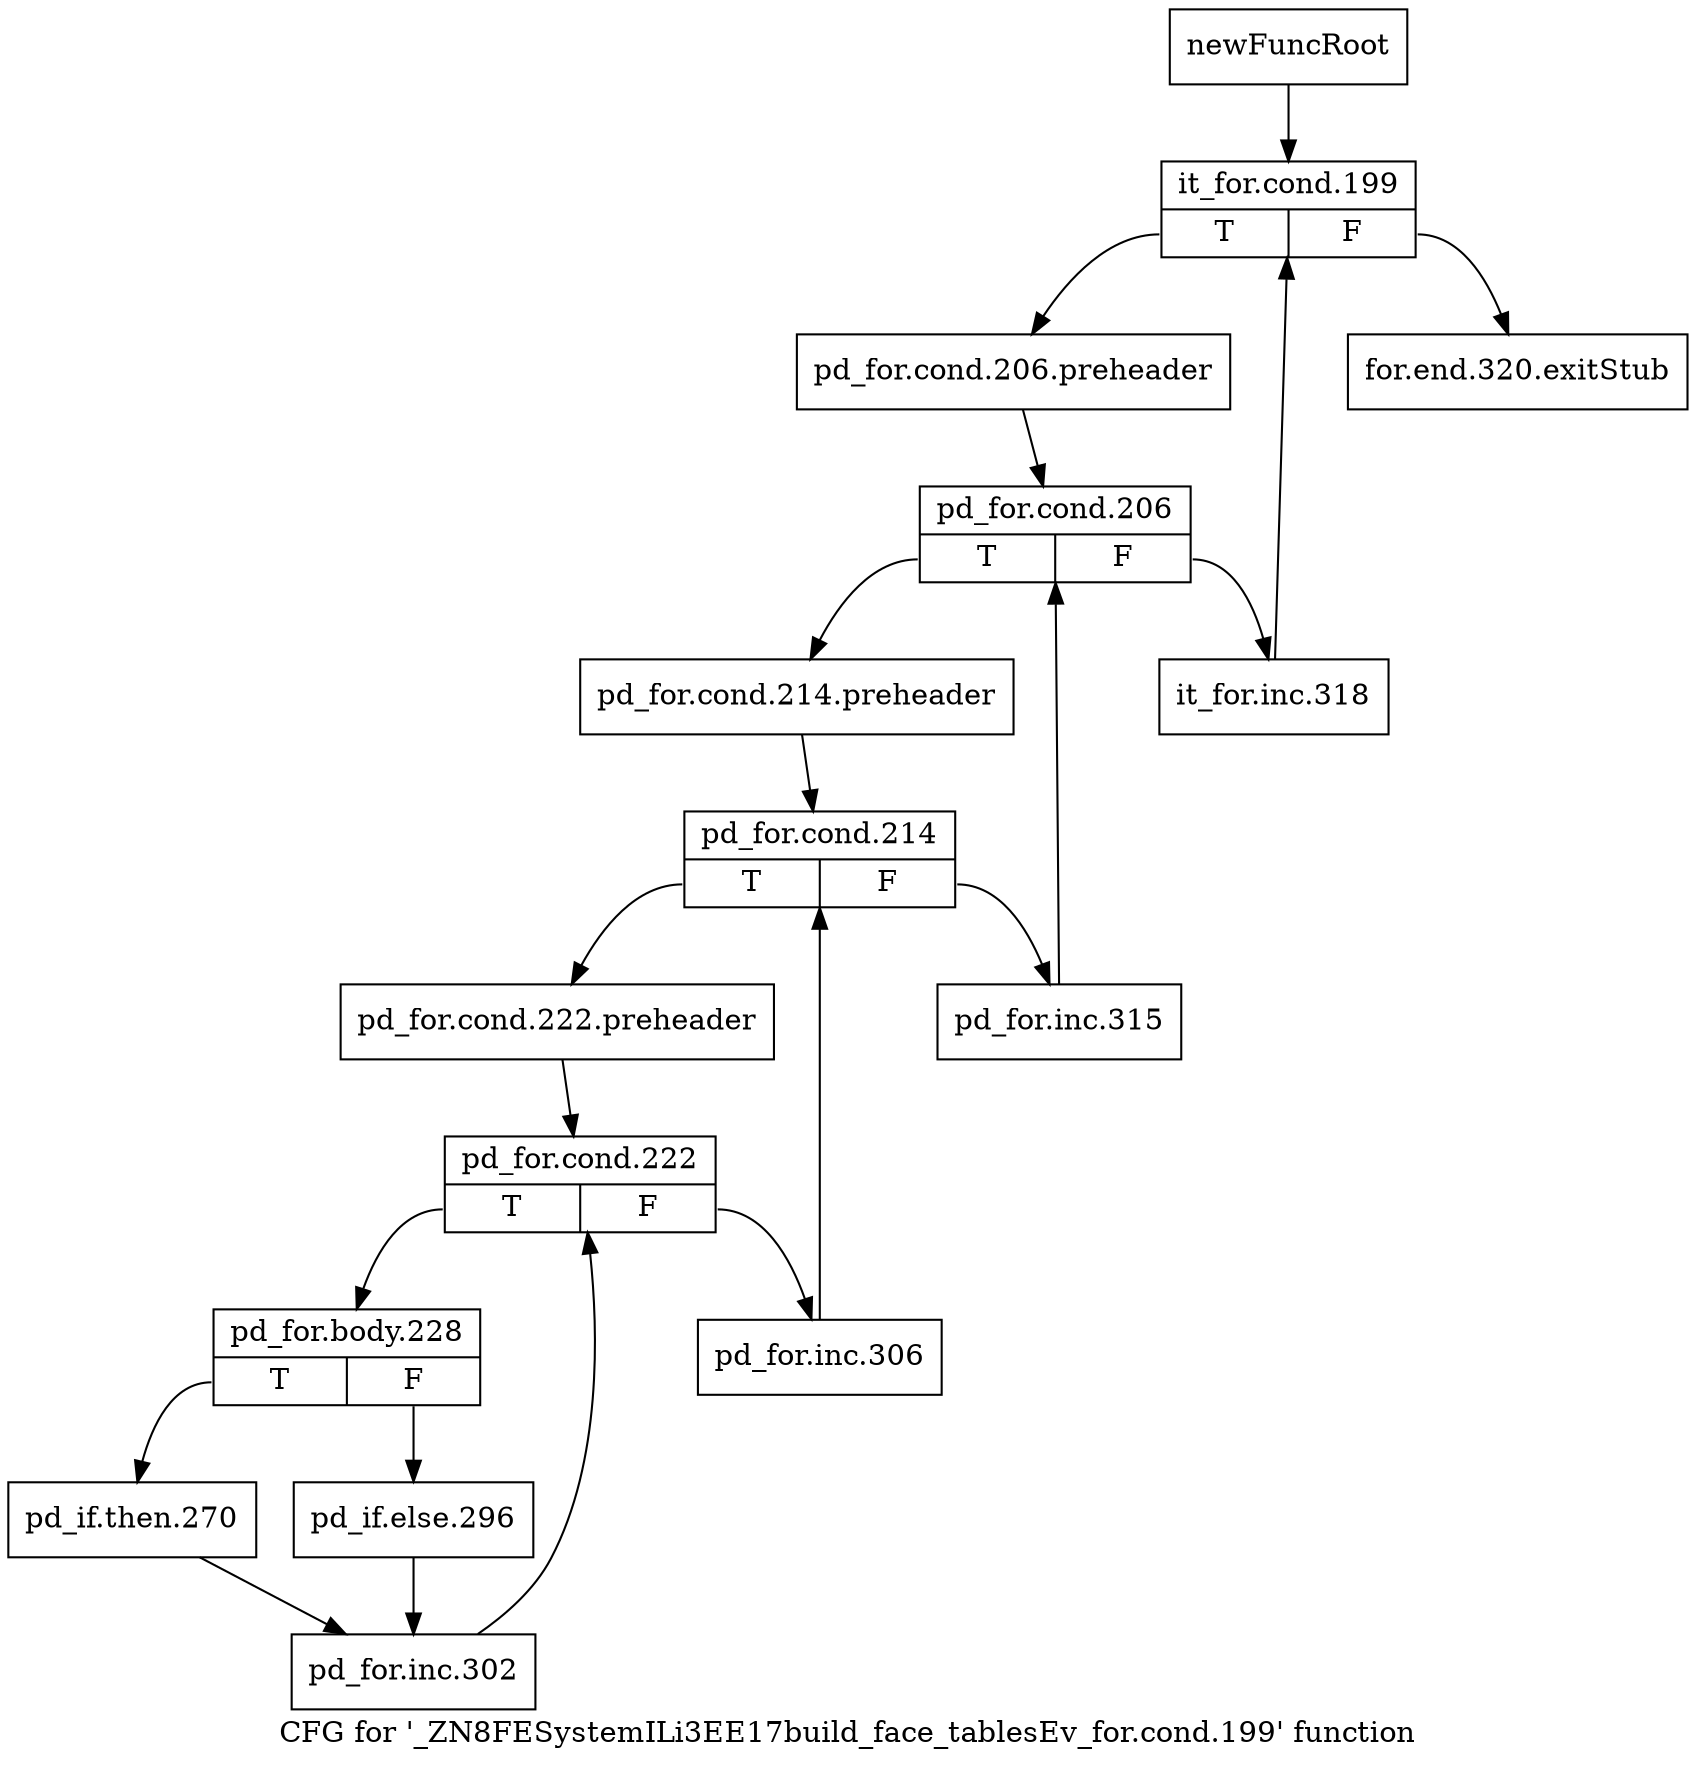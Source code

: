 digraph "CFG for '_ZN8FESystemILi3EE17build_face_tablesEv_for.cond.199' function" {
	label="CFG for '_ZN8FESystemILi3EE17build_face_tablesEv_for.cond.199' function";

	Node0x91c5940 [shape=record,label="{newFuncRoot}"];
	Node0x91c5940 -> Node0x91c59e0;
	Node0x91c5990 [shape=record,label="{for.end.320.exitStub}"];
	Node0x91c59e0 [shape=record,label="{it_for.cond.199|{<s0>T|<s1>F}}"];
	Node0x91c59e0:s0 -> Node0x91c5a30;
	Node0x91c59e0:s1 -> Node0x91c5990;
	Node0x91c5a30 [shape=record,label="{pd_for.cond.206.preheader}"];
	Node0x91c5a30 -> Node0x91c5a80;
	Node0x91c5a80 [shape=record,label="{pd_for.cond.206|{<s0>T|<s1>F}}"];
	Node0x91c5a80:s0 -> Node0x91c5b20;
	Node0x91c5a80:s1 -> Node0x91c5ad0;
	Node0x91c5ad0 [shape=record,label="{it_for.inc.318}"];
	Node0x91c5ad0 -> Node0x91c59e0;
	Node0x91c5b20 [shape=record,label="{pd_for.cond.214.preheader}"];
	Node0x91c5b20 -> Node0x91c5b70;
	Node0x91c5b70 [shape=record,label="{pd_for.cond.214|{<s0>T|<s1>F}}"];
	Node0x91c5b70:s0 -> Node0x91c5c10;
	Node0x91c5b70:s1 -> Node0x91c5bc0;
	Node0x91c5bc0 [shape=record,label="{pd_for.inc.315}"];
	Node0x91c5bc0 -> Node0x91c5a80;
	Node0x91c5c10 [shape=record,label="{pd_for.cond.222.preheader}"];
	Node0x91c5c10 -> Node0x91c5c60;
	Node0x91c5c60 [shape=record,label="{pd_for.cond.222|{<s0>T|<s1>F}}"];
	Node0x91c5c60:s0 -> Node0x91c5d00;
	Node0x91c5c60:s1 -> Node0x91c5cb0;
	Node0x91c5cb0 [shape=record,label="{pd_for.inc.306}"];
	Node0x91c5cb0 -> Node0x91c5b70;
	Node0x91c5d00 [shape=record,label="{pd_for.body.228|{<s0>T|<s1>F}}"];
	Node0x91c5d00:s0 -> Node0x91c5da0;
	Node0x91c5d00:s1 -> Node0x91c5d50;
	Node0x91c5d50 [shape=record,label="{pd_if.else.296}"];
	Node0x91c5d50 -> Node0x91c5df0;
	Node0x91c5da0 [shape=record,label="{pd_if.then.270}"];
	Node0x91c5da0 -> Node0x91c5df0;
	Node0x91c5df0 [shape=record,label="{pd_for.inc.302}"];
	Node0x91c5df0 -> Node0x91c5c60;
}
